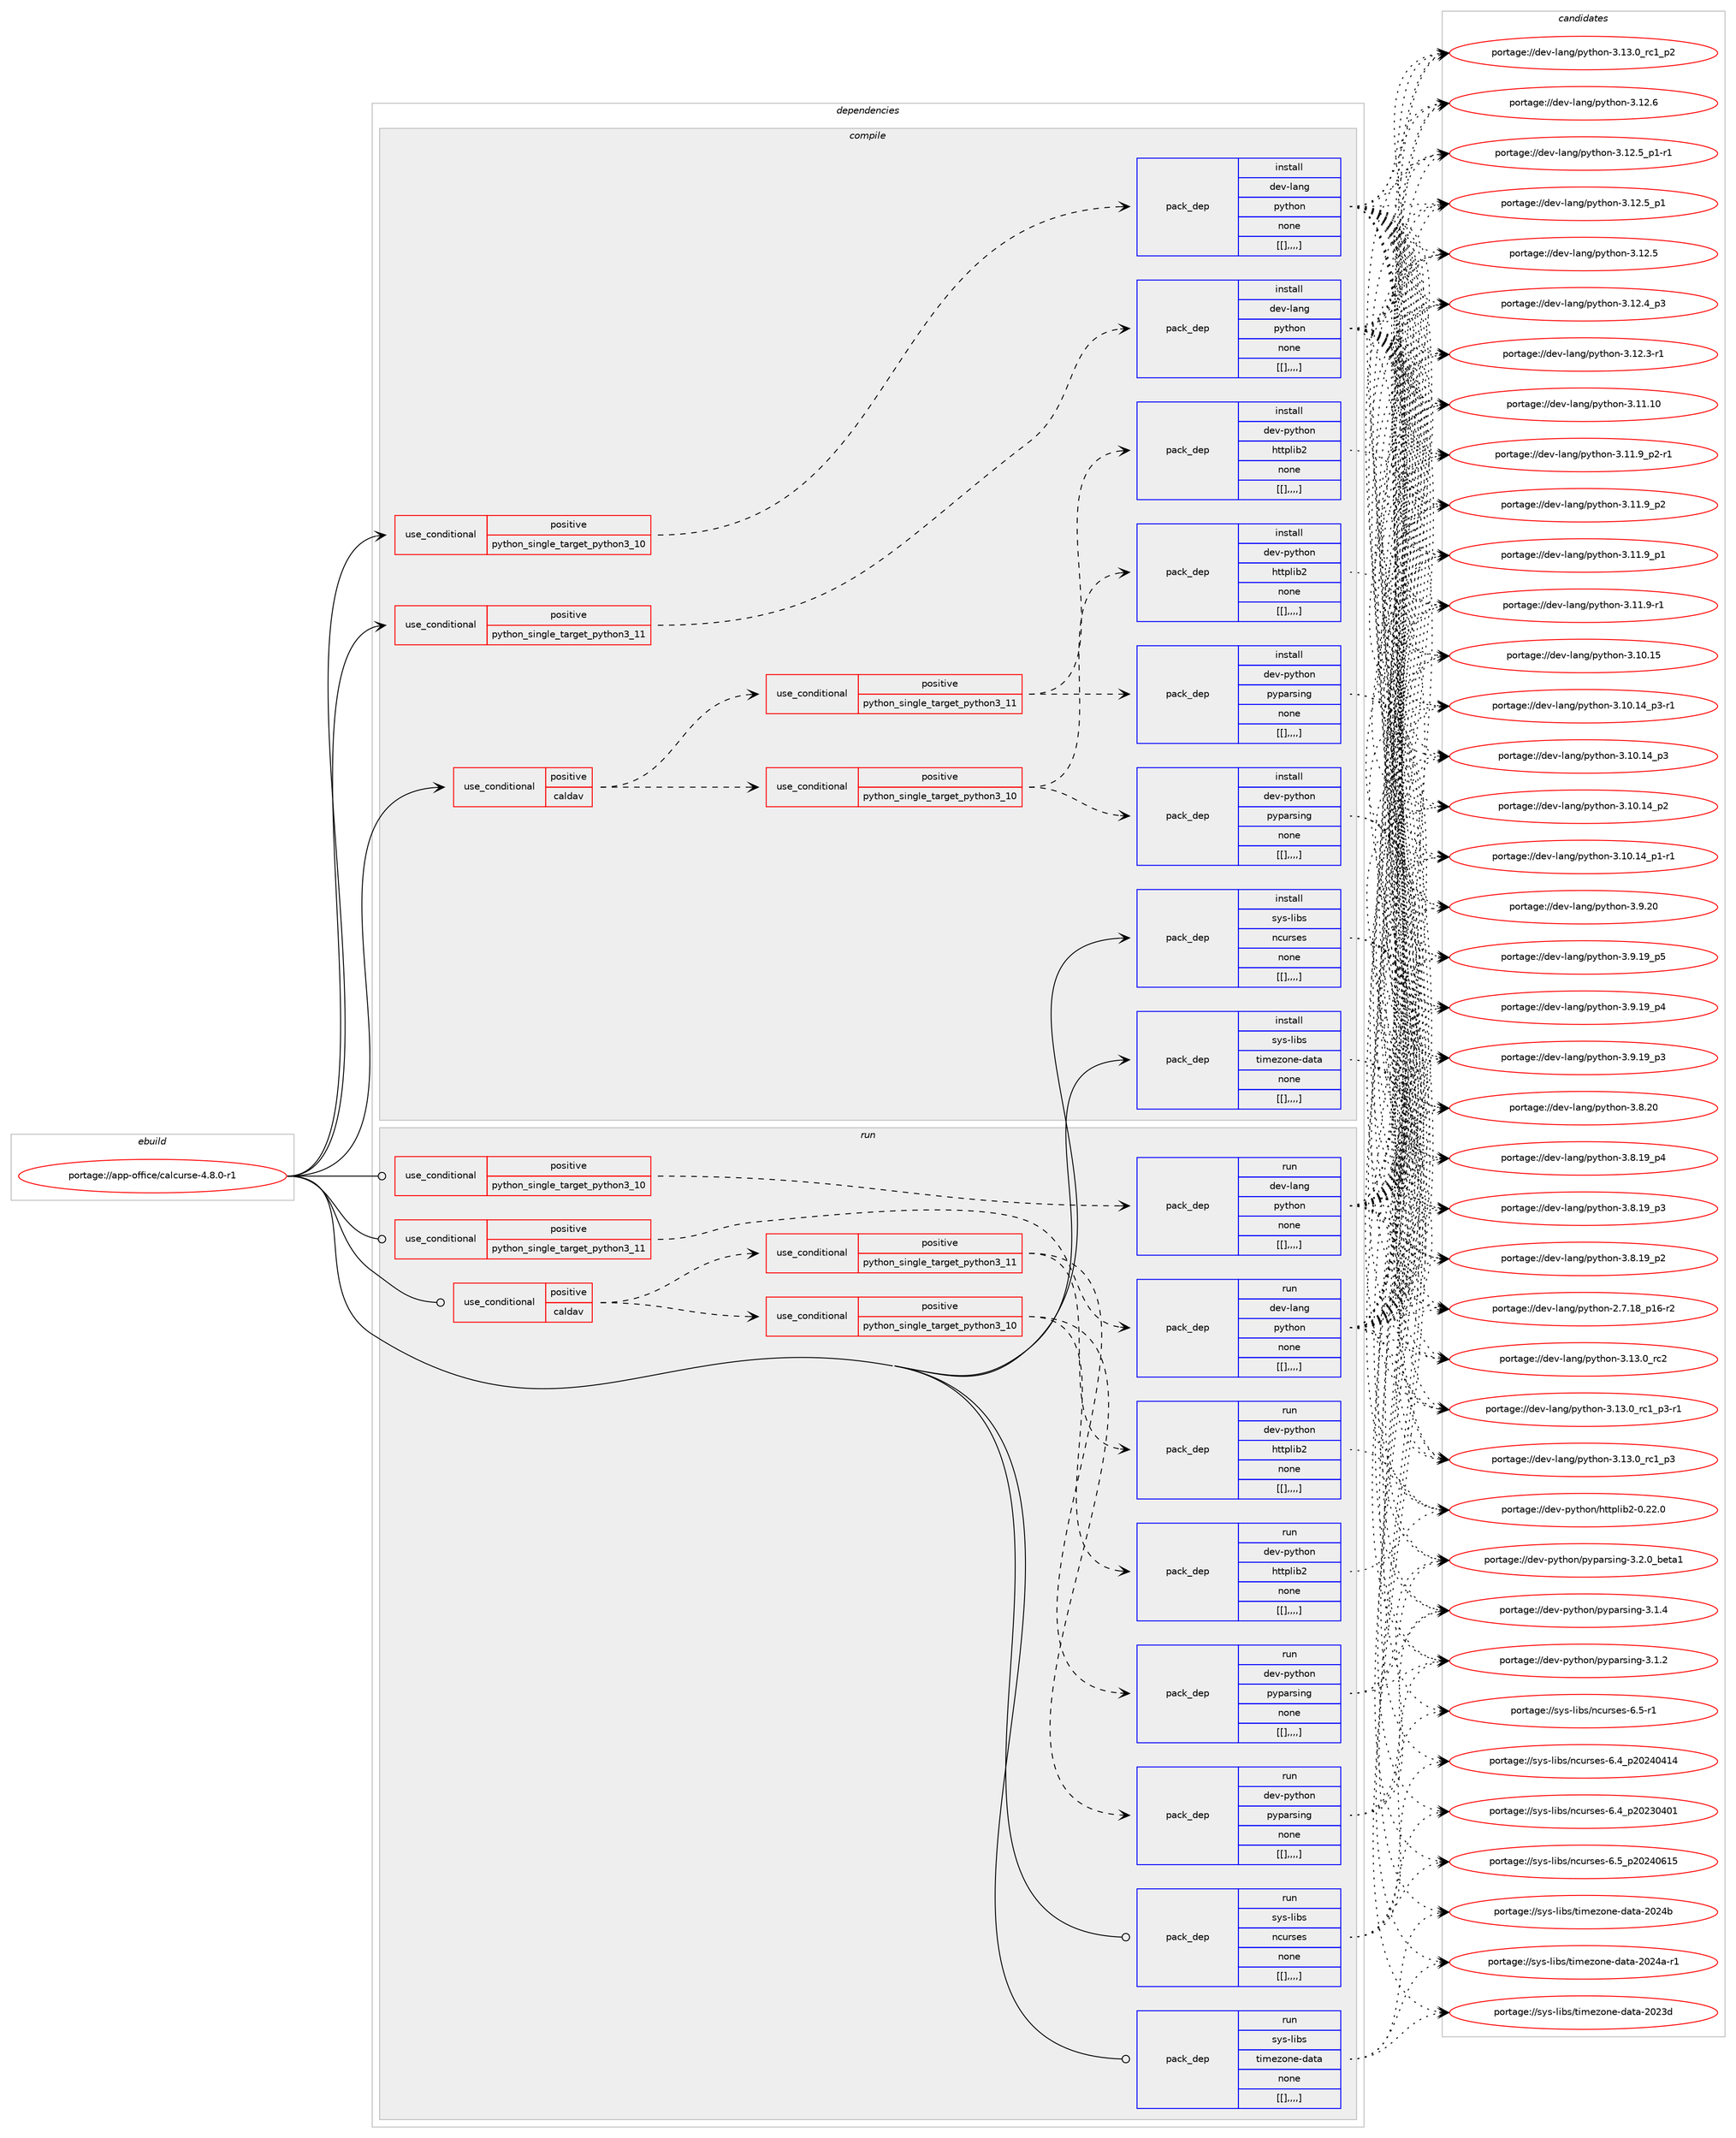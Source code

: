 digraph prolog {

# *************
# Graph options
# *************

newrank=true;
concentrate=true;
compound=true;
graph [rankdir=LR,fontname=Helvetica,fontsize=10,ranksep=1.5];#, ranksep=2.5, nodesep=0.2];
edge  [arrowhead=vee];
node  [fontname=Helvetica,fontsize=10];

# **********
# The ebuild
# **********

subgraph cluster_leftcol {
color=gray;
label=<<i>ebuild</i>>;
id [label="portage://app-office/calcurse-4.8.0-r1", color=red, width=4, href="../app-office/calcurse-4.8.0-r1.svg"];
}

# ****************
# The dependencies
# ****************

subgraph cluster_midcol {
color=gray;
label=<<i>dependencies</i>>;
subgraph cluster_compile {
fillcolor="#eeeeee";
style=filled;
label=<<i>compile</i>>;
subgraph cond13138 {
dependency45320 [label=<<TABLE BORDER="0" CELLBORDER="1" CELLSPACING="0" CELLPADDING="4"><TR><TD ROWSPAN="3" CELLPADDING="10">use_conditional</TD></TR><TR><TD>positive</TD></TR><TR><TD>caldav</TD></TR></TABLE>>, shape=none, color=red];
subgraph cond13139 {
dependency45321 [label=<<TABLE BORDER="0" CELLBORDER="1" CELLSPACING="0" CELLPADDING="4"><TR><TD ROWSPAN="3" CELLPADDING="10">use_conditional</TD></TR><TR><TD>positive</TD></TR><TR><TD>python_single_target_python3_10</TD></TR></TABLE>>, shape=none, color=red];
subgraph pack31773 {
dependency45322 [label=<<TABLE BORDER="0" CELLBORDER="1" CELLSPACING="0" CELLPADDING="4" WIDTH="220"><TR><TD ROWSPAN="6" CELLPADDING="30">pack_dep</TD></TR><TR><TD WIDTH="110">install</TD></TR><TR><TD>dev-python</TD></TR><TR><TD>httplib2</TD></TR><TR><TD>none</TD></TR><TR><TD>[[],,,,]</TD></TR></TABLE>>, shape=none, color=blue];
}
dependency45321:e -> dependency45322:w [weight=20,style="dashed",arrowhead="vee"];
subgraph pack31774 {
dependency45323 [label=<<TABLE BORDER="0" CELLBORDER="1" CELLSPACING="0" CELLPADDING="4" WIDTH="220"><TR><TD ROWSPAN="6" CELLPADDING="30">pack_dep</TD></TR><TR><TD WIDTH="110">install</TD></TR><TR><TD>dev-python</TD></TR><TR><TD>pyparsing</TD></TR><TR><TD>none</TD></TR><TR><TD>[[],,,,]</TD></TR></TABLE>>, shape=none, color=blue];
}
dependency45321:e -> dependency45323:w [weight=20,style="dashed",arrowhead="vee"];
}
dependency45320:e -> dependency45321:w [weight=20,style="dashed",arrowhead="vee"];
subgraph cond13140 {
dependency45324 [label=<<TABLE BORDER="0" CELLBORDER="1" CELLSPACING="0" CELLPADDING="4"><TR><TD ROWSPAN="3" CELLPADDING="10">use_conditional</TD></TR><TR><TD>positive</TD></TR><TR><TD>python_single_target_python3_11</TD></TR></TABLE>>, shape=none, color=red];
subgraph pack31775 {
dependency45325 [label=<<TABLE BORDER="0" CELLBORDER="1" CELLSPACING="0" CELLPADDING="4" WIDTH="220"><TR><TD ROWSPAN="6" CELLPADDING="30">pack_dep</TD></TR><TR><TD WIDTH="110">install</TD></TR><TR><TD>dev-python</TD></TR><TR><TD>httplib2</TD></TR><TR><TD>none</TD></TR><TR><TD>[[],,,,]</TD></TR></TABLE>>, shape=none, color=blue];
}
dependency45324:e -> dependency45325:w [weight=20,style="dashed",arrowhead="vee"];
subgraph pack31776 {
dependency45326 [label=<<TABLE BORDER="0" CELLBORDER="1" CELLSPACING="0" CELLPADDING="4" WIDTH="220"><TR><TD ROWSPAN="6" CELLPADDING="30">pack_dep</TD></TR><TR><TD WIDTH="110">install</TD></TR><TR><TD>dev-python</TD></TR><TR><TD>pyparsing</TD></TR><TR><TD>none</TD></TR><TR><TD>[[],,,,]</TD></TR></TABLE>>, shape=none, color=blue];
}
dependency45324:e -> dependency45326:w [weight=20,style="dashed",arrowhead="vee"];
}
dependency45320:e -> dependency45324:w [weight=20,style="dashed",arrowhead="vee"];
}
id:e -> dependency45320:w [weight=20,style="solid",arrowhead="vee"];
subgraph cond13141 {
dependency45327 [label=<<TABLE BORDER="0" CELLBORDER="1" CELLSPACING="0" CELLPADDING="4"><TR><TD ROWSPAN="3" CELLPADDING="10">use_conditional</TD></TR><TR><TD>positive</TD></TR><TR><TD>python_single_target_python3_10</TD></TR></TABLE>>, shape=none, color=red];
subgraph pack31777 {
dependency45328 [label=<<TABLE BORDER="0" CELLBORDER="1" CELLSPACING="0" CELLPADDING="4" WIDTH="220"><TR><TD ROWSPAN="6" CELLPADDING="30">pack_dep</TD></TR><TR><TD WIDTH="110">install</TD></TR><TR><TD>dev-lang</TD></TR><TR><TD>python</TD></TR><TR><TD>none</TD></TR><TR><TD>[[],,,,]</TD></TR></TABLE>>, shape=none, color=blue];
}
dependency45327:e -> dependency45328:w [weight=20,style="dashed",arrowhead="vee"];
}
id:e -> dependency45327:w [weight=20,style="solid",arrowhead="vee"];
subgraph cond13142 {
dependency45329 [label=<<TABLE BORDER="0" CELLBORDER="1" CELLSPACING="0" CELLPADDING="4"><TR><TD ROWSPAN="3" CELLPADDING="10">use_conditional</TD></TR><TR><TD>positive</TD></TR><TR><TD>python_single_target_python3_11</TD></TR></TABLE>>, shape=none, color=red];
subgraph pack31778 {
dependency45330 [label=<<TABLE BORDER="0" CELLBORDER="1" CELLSPACING="0" CELLPADDING="4" WIDTH="220"><TR><TD ROWSPAN="6" CELLPADDING="30">pack_dep</TD></TR><TR><TD WIDTH="110">install</TD></TR><TR><TD>dev-lang</TD></TR><TR><TD>python</TD></TR><TR><TD>none</TD></TR><TR><TD>[[],,,,]</TD></TR></TABLE>>, shape=none, color=blue];
}
dependency45329:e -> dependency45330:w [weight=20,style="dashed",arrowhead="vee"];
}
id:e -> dependency45329:w [weight=20,style="solid",arrowhead="vee"];
subgraph pack31779 {
dependency45331 [label=<<TABLE BORDER="0" CELLBORDER="1" CELLSPACING="0" CELLPADDING="4" WIDTH="220"><TR><TD ROWSPAN="6" CELLPADDING="30">pack_dep</TD></TR><TR><TD WIDTH="110">install</TD></TR><TR><TD>sys-libs</TD></TR><TR><TD>ncurses</TD></TR><TR><TD>none</TD></TR><TR><TD>[[],,,,]</TD></TR></TABLE>>, shape=none, color=blue];
}
id:e -> dependency45331:w [weight=20,style="solid",arrowhead="vee"];
subgraph pack31780 {
dependency45332 [label=<<TABLE BORDER="0" CELLBORDER="1" CELLSPACING="0" CELLPADDING="4" WIDTH="220"><TR><TD ROWSPAN="6" CELLPADDING="30">pack_dep</TD></TR><TR><TD WIDTH="110">install</TD></TR><TR><TD>sys-libs</TD></TR><TR><TD>timezone-data</TD></TR><TR><TD>none</TD></TR><TR><TD>[[],,,,]</TD></TR></TABLE>>, shape=none, color=blue];
}
id:e -> dependency45332:w [weight=20,style="solid",arrowhead="vee"];
}
subgraph cluster_compileandrun {
fillcolor="#eeeeee";
style=filled;
label=<<i>compile and run</i>>;
}
subgraph cluster_run {
fillcolor="#eeeeee";
style=filled;
label=<<i>run</i>>;
subgraph cond13143 {
dependency45333 [label=<<TABLE BORDER="0" CELLBORDER="1" CELLSPACING="0" CELLPADDING="4"><TR><TD ROWSPAN="3" CELLPADDING="10">use_conditional</TD></TR><TR><TD>positive</TD></TR><TR><TD>caldav</TD></TR></TABLE>>, shape=none, color=red];
subgraph cond13144 {
dependency45334 [label=<<TABLE BORDER="0" CELLBORDER="1" CELLSPACING="0" CELLPADDING="4"><TR><TD ROWSPAN="3" CELLPADDING="10">use_conditional</TD></TR><TR><TD>positive</TD></TR><TR><TD>python_single_target_python3_10</TD></TR></TABLE>>, shape=none, color=red];
subgraph pack31781 {
dependency45335 [label=<<TABLE BORDER="0" CELLBORDER="1" CELLSPACING="0" CELLPADDING="4" WIDTH="220"><TR><TD ROWSPAN="6" CELLPADDING="30">pack_dep</TD></TR><TR><TD WIDTH="110">run</TD></TR><TR><TD>dev-python</TD></TR><TR><TD>httplib2</TD></TR><TR><TD>none</TD></TR><TR><TD>[[],,,,]</TD></TR></TABLE>>, shape=none, color=blue];
}
dependency45334:e -> dependency45335:w [weight=20,style="dashed",arrowhead="vee"];
subgraph pack31782 {
dependency45336 [label=<<TABLE BORDER="0" CELLBORDER="1" CELLSPACING="0" CELLPADDING="4" WIDTH="220"><TR><TD ROWSPAN="6" CELLPADDING="30">pack_dep</TD></TR><TR><TD WIDTH="110">run</TD></TR><TR><TD>dev-python</TD></TR><TR><TD>pyparsing</TD></TR><TR><TD>none</TD></TR><TR><TD>[[],,,,]</TD></TR></TABLE>>, shape=none, color=blue];
}
dependency45334:e -> dependency45336:w [weight=20,style="dashed",arrowhead="vee"];
}
dependency45333:e -> dependency45334:w [weight=20,style="dashed",arrowhead="vee"];
subgraph cond13145 {
dependency45337 [label=<<TABLE BORDER="0" CELLBORDER="1" CELLSPACING="0" CELLPADDING="4"><TR><TD ROWSPAN="3" CELLPADDING="10">use_conditional</TD></TR><TR><TD>positive</TD></TR><TR><TD>python_single_target_python3_11</TD></TR></TABLE>>, shape=none, color=red];
subgraph pack31783 {
dependency45338 [label=<<TABLE BORDER="0" CELLBORDER="1" CELLSPACING="0" CELLPADDING="4" WIDTH="220"><TR><TD ROWSPAN="6" CELLPADDING="30">pack_dep</TD></TR><TR><TD WIDTH="110">run</TD></TR><TR><TD>dev-python</TD></TR><TR><TD>httplib2</TD></TR><TR><TD>none</TD></TR><TR><TD>[[],,,,]</TD></TR></TABLE>>, shape=none, color=blue];
}
dependency45337:e -> dependency45338:w [weight=20,style="dashed",arrowhead="vee"];
subgraph pack31784 {
dependency45339 [label=<<TABLE BORDER="0" CELLBORDER="1" CELLSPACING="0" CELLPADDING="4" WIDTH="220"><TR><TD ROWSPAN="6" CELLPADDING="30">pack_dep</TD></TR><TR><TD WIDTH="110">run</TD></TR><TR><TD>dev-python</TD></TR><TR><TD>pyparsing</TD></TR><TR><TD>none</TD></TR><TR><TD>[[],,,,]</TD></TR></TABLE>>, shape=none, color=blue];
}
dependency45337:e -> dependency45339:w [weight=20,style="dashed",arrowhead="vee"];
}
dependency45333:e -> dependency45337:w [weight=20,style="dashed",arrowhead="vee"];
}
id:e -> dependency45333:w [weight=20,style="solid",arrowhead="odot"];
subgraph cond13146 {
dependency45340 [label=<<TABLE BORDER="0" CELLBORDER="1" CELLSPACING="0" CELLPADDING="4"><TR><TD ROWSPAN="3" CELLPADDING="10">use_conditional</TD></TR><TR><TD>positive</TD></TR><TR><TD>python_single_target_python3_10</TD></TR></TABLE>>, shape=none, color=red];
subgraph pack31785 {
dependency45341 [label=<<TABLE BORDER="0" CELLBORDER="1" CELLSPACING="0" CELLPADDING="4" WIDTH="220"><TR><TD ROWSPAN="6" CELLPADDING="30">pack_dep</TD></TR><TR><TD WIDTH="110">run</TD></TR><TR><TD>dev-lang</TD></TR><TR><TD>python</TD></TR><TR><TD>none</TD></TR><TR><TD>[[],,,,]</TD></TR></TABLE>>, shape=none, color=blue];
}
dependency45340:e -> dependency45341:w [weight=20,style="dashed",arrowhead="vee"];
}
id:e -> dependency45340:w [weight=20,style="solid",arrowhead="odot"];
subgraph cond13147 {
dependency45342 [label=<<TABLE BORDER="0" CELLBORDER="1" CELLSPACING="0" CELLPADDING="4"><TR><TD ROWSPAN="3" CELLPADDING="10">use_conditional</TD></TR><TR><TD>positive</TD></TR><TR><TD>python_single_target_python3_11</TD></TR></TABLE>>, shape=none, color=red];
subgraph pack31786 {
dependency45343 [label=<<TABLE BORDER="0" CELLBORDER="1" CELLSPACING="0" CELLPADDING="4" WIDTH="220"><TR><TD ROWSPAN="6" CELLPADDING="30">pack_dep</TD></TR><TR><TD WIDTH="110">run</TD></TR><TR><TD>dev-lang</TD></TR><TR><TD>python</TD></TR><TR><TD>none</TD></TR><TR><TD>[[],,,,]</TD></TR></TABLE>>, shape=none, color=blue];
}
dependency45342:e -> dependency45343:w [weight=20,style="dashed",arrowhead="vee"];
}
id:e -> dependency45342:w [weight=20,style="solid",arrowhead="odot"];
subgraph pack31787 {
dependency45344 [label=<<TABLE BORDER="0" CELLBORDER="1" CELLSPACING="0" CELLPADDING="4" WIDTH="220"><TR><TD ROWSPAN="6" CELLPADDING="30">pack_dep</TD></TR><TR><TD WIDTH="110">run</TD></TR><TR><TD>sys-libs</TD></TR><TR><TD>ncurses</TD></TR><TR><TD>none</TD></TR><TR><TD>[[],,,,]</TD></TR></TABLE>>, shape=none, color=blue];
}
id:e -> dependency45344:w [weight=20,style="solid",arrowhead="odot"];
subgraph pack31788 {
dependency45345 [label=<<TABLE BORDER="0" CELLBORDER="1" CELLSPACING="0" CELLPADDING="4" WIDTH="220"><TR><TD ROWSPAN="6" CELLPADDING="30">pack_dep</TD></TR><TR><TD WIDTH="110">run</TD></TR><TR><TD>sys-libs</TD></TR><TR><TD>timezone-data</TD></TR><TR><TD>none</TD></TR><TR><TD>[[],,,,]</TD></TR></TABLE>>, shape=none, color=blue];
}
id:e -> dependency45345:w [weight=20,style="solid",arrowhead="odot"];
}
}

# **************
# The candidates
# **************

subgraph cluster_choices {
rank=same;
color=gray;
label=<<i>candidates</i>>;

subgraph choice31773 {
color=black;
nodesep=1;
choice1001011184511212111610411111047104116116112108105985045484650504648 [label="portage://dev-python/httplib2-0.22.0", color=red, width=4,href="../dev-python/httplib2-0.22.0.svg"];
dependency45322:e -> choice1001011184511212111610411111047104116116112108105985045484650504648:w [style=dotted,weight="100"];
}
subgraph choice31774 {
color=black;
nodesep=1;
choice10010111845112121116104111110471121211129711411510511010345514650464895981011169749 [label="portage://dev-python/pyparsing-3.2.0_beta1", color=red, width=4,href="../dev-python/pyparsing-3.2.0_beta1.svg"];
choice100101118451121211161041111104711212111297114115105110103455146494652 [label="portage://dev-python/pyparsing-3.1.4", color=red, width=4,href="../dev-python/pyparsing-3.1.4.svg"];
choice100101118451121211161041111104711212111297114115105110103455146494650 [label="portage://dev-python/pyparsing-3.1.2", color=red, width=4,href="../dev-python/pyparsing-3.1.2.svg"];
dependency45323:e -> choice10010111845112121116104111110471121211129711411510511010345514650464895981011169749:w [style=dotted,weight="100"];
dependency45323:e -> choice100101118451121211161041111104711212111297114115105110103455146494652:w [style=dotted,weight="100"];
dependency45323:e -> choice100101118451121211161041111104711212111297114115105110103455146494650:w [style=dotted,weight="100"];
}
subgraph choice31775 {
color=black;
nodesep=1;
choice1001011184511212111610411111047104116116112108105985045484650504648 [label="portage://dev-python/httplib2-0.22.0", color=red, width=4,href="../dev-python/httplib2-0.22.0.svg"];
dependency45325:e -> choice1001011184511212111610411111047104116116112108105985045484650504648:w [style=dotted,weight="100"];
}
subgraph choice31776 {
color=black;
nodesep=1;
choice10010111845112121116104111110471121211129711411510511010345514650464895981011169749 [label="portage://dev-python/pyparsing-3.2.0_beta1", color=red, width=4,href="../dev-python/pyparsing-3.2.0_beta1.svg"];
choice100101118451121211161041111104711212111297114115105110103455146494652 [label="portage://dev-python/pyparsing-3.1.4", color=red, width=4,href="../dev-python/pyparsing-3.1.4.svg"];
choice100101118451121211161041111104711212111297114115105110103455146494650 [label="portage://dev-python/pyparsing-3.1.2", color=red, width=4,href="../dev-python/pyparsing-3.1.2.svg"];
dependency45326:e -> choice10010111845112121116104111110471121211129711411510511010345514650464895981011169749:w [style=dotted,weight="100"];
dependency45326:e -> choice100101118451121211161041111104711212111297114115105110103455146494652:w [style=dotted,weight="100"];
dependency45326:e -> choice100101118451121211161041111104711212111297114115105110103455146494650:w [style=dotted,weight="100"];
}
subgraph choice31777 {
color=black;
nodesep=1;
choice10010111845108971101034711212111610411111045514649514648951149950 [label="portage://dev-lang/python-3.13.0_rc2", color=red, width=4,href="../dev-lang/python-3.13.0_rc2.svg"];
choice1001011184510897110103471121211161041111104551464951464895114994995112514511449 [label="portage://dev-lang/python-3.13.0_rc1_p3-r1", color=red, width=4,href="../dev-lang/python-3.13.0_rc1_p3-r1.svg"];
choice100101118451089711010347112121116104111110455146495146489511499499511251 [label="portage://dev-lang/python-3.13.0_rc1_p3", color=red, width=4,href="../dev-lang/python-3.13.0_rc1_p3.svg"];
choice100101118451089711010347112121116104111110455146495146489511499499511250 [label="portage://dev-lang/python-3.13.0_rc1_p2", color=red, width=4,href="../dev-lang/python-3.13.0_rc1_p2.svg"];
choice10010111845108971101034711212111610411111045514649504654 [label="portage://dev-lang/python-3.12.6", color=red, width=4,href="../dev-lang/python-3.12.6.svg"];
choice1001011184510897110103471121211161041111104551464950465395112494511449 [label="portage://dev-lang/python-3.12.5_p1-r1", color=red, width=4,href="../dev-lang/python-3.12.5_p1-r1.svg"];
choice100101118451089711010347112121116104111110455146495046539511249 [label="portage://dev-lang/python-3.12.5_p1", color=red, width=4,href="../dev-lang/python-3.12.5_p1.svg"];
choice10010111845108971101034711212111610411111045514649504653 [label="portage://dev-lang/python-3.12.5", color=red, width=4,href="../dev-lang/python-3.12.5.svg"];
choice100101118451089711010347112121116104111110455146495046529511251 [label="portage://dev-lang/python-3.12.4_p3", color=red, width=4,href="../dev-lang/python-3.12.4_p3.svg"];
choice100101118451089711010347112121116104111110455146495046514511449 [label="portage://dev-lang/python-3.12.3-r1", color=red, width=4,href="../dev-lang/python-3.12.3-r1.svg"];
choice1001011184510897110103471121211161041111104551464949464948 [label="portage://dev-lang/python-3.11.10", color=red, width=4,href="../dev-lang/python-3.11.10.svg"];
choice1001011184510897110103471121211161041111104551464949465795112504511449 [label="portage://dev-lang/python-3.11.9_p2-r1", color=red, width=4,href="../dev-lang/python-3.11.9_p2-r1.svg"];
choice100101118451089711010347112121116104111110455146494946579511250 [label="portage://dev-lang/python-3.11.9_p2", color=red, width=4,href="../dev-lang/python-3.11.9_p2.svg"];
choice100101118451089711010347112121116104111110455146494946579511249 [label="portage://dev-lang/python-3.11.9_p1", color=red, width=4,href="../dev-lang/python-3.11.9_p1.svg"];
choice100101118451089711010347112121116104111110455146494946574511449 [label="portage://dev-lang/python-3.11.9-r1", color=red, width=4,href="../dev-lang/python-3.11.9-r1.svg"];
choice1001011184510897110103471121211161041111104551464948464953 [label="portage://dev-lang/python-3.10.15", color=red, width=4,href="../dev-lang/python-3.10.15.svg"];
choice100101118451089711010347112121116104111110455146494846495295112514511449 [label="portage://dev-lang/python-3.10.14_p3-r1", color=red, width=4,href="../dev-lang/python-3.10.14_p3-r1.svg"];
choice10010111845108971101034711212111610411111045514649484649529511251 [label="portage://dev-lang/python-3.10.14_p3", color=red, width=4,href="../dev-lang/python-3.10.14_p3.svg"];
choice10010111845108971101034711212111610411111045514649484649529511250 [label="portage://dev-lang/python-3.10.14_p2", color=red, width=4,href="../dev-lang/python-3.10.14_p2.svg"];
choice100101118451089711010347112121116104111110455146494846495295112494511449 [label="portage://dev-lang/python-3.10.14_p1-r1", color=red, width=4,href="../dev-lang/python-3.10.14_p1-r1.svg"];
choice10010111845108971101034711212111610411111045514657465048 [label="portage://dev-lang/python-3.9.20", color=red, width=4,href="../dev-lang/python-3.9.20.svg"];
choice100101118451089711010347112121116104111110455146574649579511253 [label="portage://dev-lang/python-3.9.19_p5", color=red, width=4,href="../dev-lang/python-3.9.19_p5.svg"];
choice100101118451089711010347112121116104111110455146574649579511252 [label="portage://dev-lang/python-3.9.19_p4", color=red, width=4,href="../dev-lang/python-3.9.19_p4.svg"];
choice100101118451089711010347112121116104111110455146574649579511251 [label="portage://dev-lang/python-3.9.19_p3", color=red, width=4,href="../dev-lang/python-3.9.19_p3.svg"];
choice10010111845108971101034711212111610411111045514656465048 [label="portage://dev-lang/python-3.8.20", color=red, width=4,href="../dev-lang/python-3.8.20.svg"];
choice100101118451089711010347112121116104111110455146564649579511252 [label="portage://dev-lang/python-3.8.19_p4", color=red, width=4,href="../dev-lang/python-3.8.19_p4.svg"];
choice100101118451089711010347112121116104111110455146564649579511251 [label="portage://dev-lang/python-3.8.19_p3", color=red, width=4,href="../dev-lang/python-3.8.19_p3.svg"];
choice100101118451089711010347112121116104111110455146564649579511250 [label="portage://dev-lang/python-3.8.19_p2", color=red, width=4,href="../dev-lang/python-3.8.19_p2.svg"];
choice100101118451089711010347112121116104111110455046554649569511249544511450 [label="portage://dev-lang/python-2.7.18_p16-r2", color=red, width=4,href="../dev-lang/python-2.7.18_p16-r2.svg"];
dependency45328:e -> choice10010111845108971101034711212111610411111045514649514648951149950:w [style=dotted,weight="100"];
dependency45328:e -> choice1001011184510897110103471121211161041111104551464951464895114994995112514511449:w [style=dotted,weight="100"];
dependency45328:e -> choice100101118451089711010347112121116104111110455146495146489511499499511251:w [style=dotted,weight="100"];
dependency45328:e -> choice100101118451089711010347112121116104111110455146495146489511499499511250:w [style=dotted,weight="100"];
dependency45328:e -> choice10010111845108971101034711212111610411111045514649504654:w [style=dotted,weight="100"];
dependency45328:e -> choice1001011184510897110103471121211161041111104551464950465395112494511449:w [style=dotted,weight="100"];
dependency45328:e -> choice100101118451089711010347112121116104111110455146495046539511249:w [style=dotted,weight="100"];
dependency45328:e -> choice10010111845108971101034711212111610411111045514649504653:w [style=dotted,weight="100"];
dependency45328:e -> choice100101118451089711010347112121116104111110455146495046529511251:w [style=dotted,weight="100"];
dependency45328:e -> choice100101118451089711010347112121116104111110455146495046514511449:w [style=dotted,weight="100"];
dependency45328:e -> choice1001011184510897110103471121211161041111104551464949464948:w [style=dotted,weight="100"];
dependency45328:e -> choice1001011184510897110103471121211161041111104551464949465795112504511449:w [style=dotted,weight="100"];
dependency45328:e -> choice100101118451089711010347112121116104111110455146494946579511250:w [style=dotted,weight="100"];
dependency45328:e -> choice100101118451089711010347112121116104111110455146494946579511249:w [style=dotted,weight="100"];
dependency45328:e -> choice100101118451089711010347112121116104111110455146494946574511449:w [style=dotted,weight="100"];
dependency45328:e -> choice1001011184510897110103471121211161041111104551464948464953:w [style=dotted,weight="100"];
dependency45328:e -> choice100101118451089711010347112121116104111110455146494846495295112514511449:w [style=dotted,weight="100"];
dependency45328:e -> choice10010111845108971101034711212111610411111045514649484649529511251:w [style=dotted,weight="100"];
dependency45328:e -> choice10010111845108971101034711212111610411111045514649484649529511250:w [style=dotted,weight="100"];
dependency45328:e -> choice100101118451089711010347112121116104111110455146494846495295112494511449:w [style=dotted,weight="100"];
dependency45328:e -> choice10010111845108971101034711212111610411111045514657465048:w [style=dotted,weight="100"];
dependency45328:e -> choice100101118451089711010347112121116104111110455146574649579511253:w [style=dotted,weight="100"];
dependency45328:e -> choice100101118451089711010347112121116104111110455146574649579511252:w [style=dotted,weight="100"];
dependency45328:e -> choice100101118451089711010347112121116104111110455146574649579511251:w [style=dotted,weight="100"];
dependency45328:e -> choice10010111845108971101034711212111610411111045514656465048:w [style=dotted,weight="100"];
dependency45328:e -> choice100101118451089711010347112121116104111110455146564649579511252:w [style=dotted,weight="100"];
dependency45328:e -> choice100101118451089711010347112121116104111110455146564649579511251:w [style=dotted,weight="100"];
dependency45328:e -> choice100101118451089711010347112121116104111110455146564649579511250:w [style=dotted,weight="100"];
dependency45328:e -> choice100101118451089711010347112121116104111110455046554649569511249544511450:w [style=dotted,weight="100"];
}
subgraph choice31778 {
color=black;
nodesep=1;
choice10010111845108971101034711212111610411111045514649514648951149950 [label="portage://dev-lang/python-3.13.0_rc2", color=red, width=4,href="../dev-lang/python-3.13.0_rc2.svg"];
choice1001011184510897110103471121211161041111104551464951464895114994995112514511449 [label="portage://dev-lang/python-3.13.0_rc1_p3-r1", color=red, width=4,href="../dev-lang/python-3.13.0_rc1_p3-r1.svg"];
choice100101118451089711010347112121116104111110455146495146489511499499511251 [label="portage://dev-lang/python-3.13.0_rc1_p3", color=red, width=4,href="../dev-lang/python-3.13.0_rc1_p3.svg"];
choice100101118451089711010347112121116104111110455146495146489511499499511250 [label="portage://dev-lang/python-3.13.0_rc1_p2", color=red, width=4,href="../dev-lang/python-3.13.0_rc1_p2.svg"];
choice10010111845108971101034711212111610411111045514649504654 [label="portage://dev-lang/python-3.12.6", color=red, width=4,href="../dev-lang/python-3.12.6.svg"];
choice1001011184510897110103471121211161041111104551464950465395112494511449 [label="portage://dev-lang/python-3.12.5_p1-r1", color=red, width=4,href="../dev-lang/python-3.12.5_p1-r1.svg"];
choice100101118451089711010347112121116104111110455146495046539511249 [label="portage://dev-lang/python-3.12.5_p1", color=red, width=4,href="../dev-lang/python-3.12.5_p1.svg"];
choice10010111845108971101034711212111610411111045514649504653 [label="portage://dev-lang/python-3.12.5", color=red, width=4,href="../dev-lang/python-3.12.5.svg"];
choice100101118451089711010347112121116104111110455146495046529511251 [label="portage://dev-lang/python-3.12.4_p3", color=red, width=4,href="../dev-lang/python-3.12.4_p3.svg"];
choice100101118451089711010347112121116104111110455146495046514511449 [label="portage://dev-lang/python-3.12.3-r1", color=red, width=4,href="../dev-lang/python-3.12.3-r1.svg"];
choice1001011184510897110103471121211161041111104551464949464948 [label="portage://dev-lang/python-3.11.10", color=red, width=4,href="../dev-lang/python-3.11.10.svg"];
choice1001011184510897110103471121211161041111104551464949465795112504511449 [label="portage://dev-lang/python-3.11.9_p2-r1", color=red, width=4,href="../dev-lang/python-3.11.9_p2-r1.svg"];
choice100101118451089711010347112121116104111110455146494946579511250 [label="portage://dev-lang/python-3.11.9_p2", color=red, width=4,href="../dev-lang/python-3.11.9_p2.svg"];
choice100101118451089711010347112121116104111110455146494946579511249 [label="portage://dev-lang/python-3.11.9_p1", color=red, width=4,href="../dev-lang/python-3.11.9_p1.svg"];
choice100101118451089711010347112121116104111110455146494946574511449 [label="portage://dev-lang/python-3.11.9-r1", color=red, width=4,href="../dev-lang/python-3.11.9-r1.svg"];
choice1001011184510897110103471121211161041111104551464948464953 [label="portage://dev-lang/python-3.10.15", color=red, width=4,href="../dev-lang/python-3.10.15.svg"];
choice100101118451089711010347112121116104111110455146494846495295112514511449 [label="portage://dev-lang/python-3.10.14_p3-r1", color=red, width=4,href="../dev-lang/python-3.10.14_p3-r1.svg"];
choice10010111845108971101034711212111610411111045514649484649529511251 [label="portage://dev-lang/python-3.10.14_p3", color=red, width=4,href="../dev-lang/python-3.10.14_p3.svg"];
choice10010111845108971101034711212111610411111045514649484649529511250 [label="portage://dev-lang/python-3.10.14_p2", color=red, width=4,href="../dev-lang/python-3.10.14_p2.svg"];
choice100101118451089711010347112121116104111110455146494846495295112494511449 [label="portage://dev-lang/python-3.10.14_p1-r1", color=red, width=4,href="../dev-lang/python-3.10.14_p1-r1.svg"];
choice10010111845108971101034711212111610411111045514657465048 [label="portage://dev-lang/python-3.9.20", color=red, width=4,href="../dev-lang/python-3.9.20.svg"];
choice100101118451089711010347112121116104111110455146574649579511253 [label="portage://dev-lang/python-3.9.19_p5", color=red, width=4,href="../dev-lang/python-3.9.19_p5.svg"];
choice100101118451089711010347112121116104111110455146574649579511252 [label="portage://dev-lang/python-3.9.19_p4", color=red, width=4,href="../dev-lang/python-3.9.19_p4.svg"];
choice100101118451089711010347112121116104111110455146574649579511251 [label="portage://dev-lang/python-3.9.19_p3", color=red, width=4,href="../dev-lang/python-3.9.19_p3.svg"];
choice10010111845108971101034711212111610411111045514656465048 [label="portage://dev-lang/python-3.8.20", color=red, width=4,href="../dev-lang/python-3.8.20.svg"];
choice100101118451089711010347112121116104111110455146564649579511252 [label="portage://dev-lang/python-3.8.19_p4", color=red, width=4,href="../dev-lang/python-3.8.19_p4.svg"];
choice100101118451089711010347112121116104111110455146564649579511251 [label="portage://dev-lang/python-3.8.19_p3", color=red, width=4,href="../dev-lang/python-3.8.19_p3.svg"];
choice100101118451089711010347112121116104111110455146564649579511250 [label="portage://dev-lang/python-3.8.19_p2", color=red, width=4,href="../dev-lang/python-3.8.19_p2.svg"];
choice100101118451089711010347112121116104111110455046554649569511249544511450 [label="portage://dev-lang/python-2.7.18_p16-r2", color=red, width=4,href="../dev-lang/python-2.7.18_p16-r2.svg"];
dependency45330:e -> choice10010111845108971101034711212111610411111045514649514648951149950:w [style=dotted,weight="100"];
dependency45330:e -> choice1001011184510897110103471121211161041111104551464951464895114994995112514511449:w [style=dotted,weight="100"];
dependency45330:e -> choice100101118451089711010347112121116104111110455146495146489511499499511251:w [style=dotted,weight="100"];
dependency45330:e -> choice100101118451089711010347112121116104111110455146495146489511499499511250:w [style=dotted,weight="100"];
dependency45330:e -> choice10010111845108971101034711212111610411111045514649504654:w [style=dotted,weight="100"];
dependency45330:e -> choice1001011184510897110103471121211161041111104551464950465395112494511449:w [style=dotted,weight="100"];
dependency45330:e -> choice100101118451089711010347112121116104111110455146495046539511249:w [style=dotted,weight="100"];
dependency45330:e -> choice10010111845108971101034711212111610411111045514649504653:w [style=dotted,weight="100"];
dependency45330:e -> choice100101118451089711010347112121116104111110455146495046529511251:w [style=dotted,weight="100"];
dependency45330:e -> choice100101118451089711010347112121116104111110455146495046514511449:w [style=dotted,weight="100"];
dependency45330:e -> choice1001011184510897110103471121211161041111104551464949464948:w [style=dotted,weight="100"];
dependency45330:e -> choice1001011184510897110103471121211161041111104551464949465795112504511449:w [style=dotted,weight="100"];
dependency45330:e -> choice100101118451089711010347112121116104111110455146494946579511250:w [style=dotted,weight="100"];
dependency45330:e -> choice100101118451089711010347112121116104111110455146494946579511249:w [style=dotted,weight="100"];
dependency45330:e -> choice100101118451089711010347112121116104111110455146494946574511449:w [style=dotted,weight="100"];
dependency45330:e -> choice1001011184510897110103471121211161041111104551464948464953:w [style=dotted,weight="100"];
dependency45330:e -> choice100101118451089711010347112121116104111110455146494846495295112514511449:w [style=dotted,weight="100"];
dependency45330:e -> choice10010111845108971101034711212111610411111045514649484649529511251:w [style=dotted,weight="100"];
dependency45330:e -> choice10010111845108971101034711212111610411111045514649484649529511250:w [style=dotted,weight="100"];
dependency45330:e -> choice100101118451089711010347112121116104111110455146494846495295112494511449:w [style=dotted,weight="100"];
dependency45330:e -> choice10010111845108971101034711212111610411111045514657465048:w [style=dotted,weight="100"];
dependency45330:e -> choice100101118451089711010347112121116104111110455146574649579511253:w [style=dotted,weight="100"];
dependency45330:e -> choice100101118451089711010347112121116104111110455146574649579511252:w [style=dotted,weight="100"];
dependency45330:e -> choice100101118451089711010347112121116104111110455146574649579511251:w [style=dotted,weight="100"];
dependency45330:e -> choice10010111845108971101034711212111610411111045514656465048:w [style=dotted,weight="100"];
dependency45330:e -> choice100101118451089711010347112121116104111110455146564649579511252:w [style=dotted,weight="100"];
dependency45330:e -> choice100101118451089711010347112121116104111110455146564649579511251:w [style=dotted,weight="100"];
dependency45330:e -> choice100101118451089711010347112121116104111110455146564649579511250:w [style=dotted,weight="100"];
dependency45330:e -> choice100101118451089711010347112121116104111110455046554649569511249544511450:w [style=dotted,weight="100"];
}
subgraph choice31779 {
color=black;
nodesep=1;
choice1151211154510810598115471109911711411510111545544653951125048505248544953 [label="portage://sys-libs/ncurses-6.5_p20240615", color=red, width=4,href="../sys-libs/ncurses-6.5_p20240615.svg"];
choice11512111545108105981154711099117114115101115455446534511449 [label="portage://sys-libs/ncurses-6.5-r1", color=red, width=4,href="../sys-libs/ncurses-6.5-r1.svg"];
choice1151211154510810598115471109911711411510111545544652951125048505248524952 [label="portage://sys-libs/ncurses-6.4_p20240414", color=red, width=4,href="../sys-libs/ncurses-6.4_p20240414.svg"];
choice1151211154510810598115471109911711411510111545544652951125048505148524849 [label="portage://sys-libs/ncurses-6.4_p20230401", color=red, width=4,href="../sys-libs/ncurses-6.4_p20230401.svg"];
dependency45331:e -> choice1151211154510810598115471109911711411510111545544653951125048505248544953:w [style=dotted,weight="100"];
dependency45331:e -> choice11512111545108105981154711099117114115101115455446534511449:w [style=dotted,weight="100"];
dependency45331:e -> choice1151211154510810598115471109911711411510111545544652951125048505248524952:w [style=dotted,weight="100"];
dependency45331:e -> choice1151211154510810598115471109911711411510111545544652951125048505148524849:w [style=dotted,weight="100"];
}
subgraph choice31780 {
color=black;
nodesep=1;
choice115121115451081059811547116105109101122111110101451009711697455048505298 [label="portage://sys-libs/timezone-data-2024b", color=red, width=4,href="../sys-libs/timezone-data-2024b.svg"];
choice1151211154510810598115471161051091011221111101014510097116974550485052974511449 [label="portage://sys-libs/timezone-data-2024a-r1", color=red, width=4,href="../sys-libs/timezone-data-2024a-r1.svg"];
choice1151211154510810598115471161051091011221111101014510097116974550485051100 [label="portage://sys-libs/timezone-data-2023d", color=red, width=4,href="../sys-libs/timezone-data-2023d.svg"];
dependency45332:e -> choice115121115451081059811547116105109101122111110101451009711697455048505298:w [style=dotted,weight="100"];
dependency45332:e -> choice1151211154510810598115471161051091011221111101014510097116974550485052974511449:w [style=dotted,weight="100"];
dependency45332:e -> choice1151211154510810598115471161051091011221111101014510097116974550485051100:w [style=dotted,weight="100"];
}
subgraph choice31781 {
color=black;
nodesep=1;
choice1001011184511212111610411111047104116116112108105985045484650504648 [label="portage://dev-python/httplib2-0.22.0", color=red, width=4,href="../dev-python/httplib2-0.22.0.svg"];
dependency45335:e -> choice1001011184511212111610411111047104116116112108105985045484650504648:w [style=dotted,weight="100"];
}
subgraph choice31782 {
color=black;
nodesep=1;
choice10010111845112121116104111110471121211129711411510511010345514650464895981011169749 [label="portage://dev-python/pyparsing-3.2.0_beta1", color=red, width=4,href="../dev-python/pyparsing-3.2.0_beta1.svg"];
choice100101118451121211161041111104711212111297114115105110103455146494652 [label="portage://dev-python/pyparsing-3.1.4", color=red, width=4,href="../dev-python/pyparsing-3.1.4.svg"];
choice100101118451121211161041111104711212111297114115105110103455146494650 [label="portage://dev-python/pyparsing-3.1.2", color=red, width=4,href="../dev-python/pyparsing-3.1.2.svg"];
dependency45336:e -> choice10010111845112121116104111110471121211129711411510511010345514650464895981011169749:w [style=dotted,weight="100"];
dependency45336:e -> choice100101118451121211161041111104711212111297114115105110103455146494652:w [style=dotted,weight="100"];
dependency45336:e -> choice100101118451121211161041111104711212111297114115105110103455146494650:w [style=dotted,weight="100"];
}
subgraph choice31783 {
color=black;
nodesep=1;
choice1001011184511212111610411111047104116116112108105985045484650504648 [label="portage://dev-python/httplib2-0.22.0", color=red, width=4,href="../dev-python/httplib2-0.22.0.svg"];
dependency45338:e -> choice1001011184511212111610411111047104116116112108105985045484650504648:w [style=dotted,weight="100"];
}
subgraph choice31784 {
color=black;
nodesep=1;
choice10010111845112121116104111110471121211129711411510511010345514650464895981011169749 [label="portage://dev-python/pyparsing-3.2.0_beta1", color=red, width=4,href="../dev-python/pyparsing-3.2.0_beta1.svg"];
choice100101118451121211161041111104711212111297114115105110103455146494652 [label="portage://dev-python/pyparsing-3.1.4", color=red, width=4,href="../dev-python/pyparsing-3.1.4.svg"];
choice100101118451121211161041111104711212111297114115105110103455146494650 [label="portage://dev-python/pyparsing-3.1.2", color=red, width=4,href="../dev-python/pyparsing-3.1.2.svg"];
dependency45339:e -> choice10010111845112121116104111110471121211129711411510511010345514650464895981011169749:w [style=dotted,weight="100"];
dependency45339:e -> choice100101118451121211161041111104711212111297114115105110103455146494652:w [style=dotted,weight="100"];
dependency45339:e -> choice100101118451121211161041111104711212111297114115105110103455146494650:w [style=dotted,weight="100"];
}
subgraph choice31785 {
color=black;
nodesep=1;
choice10010111845108971101034711212111610411111045514649514648951149950 [label="portage://dev-lang/python-3.13.0_rc2", color=red, width=4,href="../dev-lang/python-3.13.0_rc2.svg"];
choice1001011184510897110103471121211161041111104551464951464895114994995112514511449 [label="portage://dev-lang/python-3.13.0_rc1_p3-r1", color=red, width=4,href="../dev-lang/python-3.13.0_rc1_p3-r1.svg"];
choice100101118451089711010347112121116104111110455146495146489511499499511251 [label="portage://dev-lang/python-3.13.0_rc1_p3", color=red, width=4,href="../dev-lang/python-3.13.0_rc1_p3.svg"];
choice100101118451089711010347112121116104111110455146495146489511499499511250 [label="portage://dev-lang/python-3.13.0_rc1_p2", color=red, width=4,href="../dev-lang/python-3.13.0_rc1_p2.svg"];
choice10010111845108971101034711212111610411111045514649504654 [label="portage://dev-lang/python-3.12.6", color=red, width=4,href="../dev-lang/python-3.12.6.svg"];
choice1001011184510897110103471121211161041111104551464950465395112494511449 [label="portage://dev-lang/python-3.12.5_p1-r1", color=red, width=4,href="../dev-lang/python-3.12.5_p1-r1.svg"];
choice100101118451089711010347112121116104111110455146495046539511249 [label="portage://dev-lang/python-3.12.5_p1", color=red, width=4,href="../dev-lang/python-3.12.5_p1.svg"];
choice10010111845108971101034711212111610411111045514649504653 [label="portage://dev-lang/python-3.12.5", color=red, width=4,href="../dev-lang/python-3.12.5.svg"];
choice100101118451089711010347112121116104111110455146495046529511251 [label="portage://dev-lang/python-3.12.4_p3", color=red, width=4,href="../dev-lang/python-3.12.4_p3.svg"];
choice100101118451089711010347112121116104111110455146495046514511449 [label="portage://dev-lang/python-3.12.3-r1", color=red, width=4,href="../dev-lang/python-3.12.3-r1.svg"];
choice1001011184510897110103471121211161041111104551464949464948 [label="portage://dev-lang/python-3.11.10", color=red, width=4,href="../dev-lang/python-3.11.10.svg"];
choice1001011184510897110103471121211161041111104551464949465795112504511449 [label="portage://dev-lang/python-3.11.9_p2-r1", color=red, width=4,href="../dev-lang/python-3.11.9_p2-r1.svg"];
choice100101118451089711010347112121116104111110455146494946579511250 [label="portage://dev-lang/python-3.11.9_p2", color=red, width=4,href="../dev-lang/python-3.11.9_p2.svg"];
choice100101118451089711010347112121116104111110455146494946579511249 [label="portage://dev-lang/python-3.11.9_p1", color=red, width=4,href="../dev-lang/python-3.11.9_p1.svg"];
choice100101118451089711010347112121116104111110455146494946574511449 [label="portage://dev-lang/python-3.11.9-r1", color=red, width=4,href="../dev-lang/python-3.11.9-r1.svg"];
choice1001011184510897110103471121211161041111104551464948464953 [label="portage://dev-lang/python-3.10.15", color=red, width=4,href="../dev-lang/python-3.10.15.svg"];
choice100101118451089711010347112121116104111110455146494846495295112514511449 [label="portage://dev-lang/python-3.10.14_p3-r1", color=red, width=4,href="../dev-lang/python-3.10.14_p3-r1.svg"];
choice10010111845108971101034711212111610411111045514649484649529511251 [label="portage://dev-lang/python-3.10.14_p3", color=red, width=4,href="../dev-lang/python-3.10.14_p3.svg"];
choice10010111845108971101034711212111610411111045514649484649529511250 [label="portage://dev-lang/python-3.10.14_p2", color=red, width=4,href="../dev-lang/python-3.10.14_p2.svg"];
choice100101118451089711010347112121116104111110455146494846495295112494511449 [label="portage://dev-lang/python-3.10.14_p1-r1", color=red, width=4,href="../dev-lang/python-3.10.14_p1-r1.svg"];
choice10010111845108971101034711212111610411111045514657465048 [label="portage://dev-lang/python-3.9.20", color=red, width=4,href="../dev-lang/python-3.9.20.svg"];
choice100101118451089711010347112121116104111110455146574649579511253 [label="portage://dev-lang/python-3.9.19_p5", color=red, width=4,href="../dev-lang/python-3.9.19_p5.svg"];
choice100101118451089711010347112121116104111110455146574649579511252 [label="portage://dev-lang/python-3.9.19_p4", color=red, width=4,href="../dev-lang/python-3.9.19_p4.svg"];
choice100101118451089711010347112121116104111110455146574649579511251 [label="portage://dev-lang/python-3.9.19_p3", color=red, width=4,href="../dev-lang/python-3.9.19_p3.svg"];
choice10010111845108971101034711212111610411111045514656465048 [label="portage://dev-lang/python-3.8.20", color=red, width=4,href="../dev-lang/python-3.8.20.svg"];
choice100101118451089711010347112121116104111110455146564649579511252 [label="portage://dev-lang/python-3.8.19_p4", color=red, width=4,href="../dev-lang/python-3.8.19_p4.svg"];
choice100101118451089711010347112121116104111110455146564649579511251 [label="portage://dev-lang/python-3.8.19_p3", color=red, width=4,href="../dev-lang/python-3.8.19_p3.svg"];
choice100101118451089711010347112121116104111110455146564649579511250 [label="portage://dev-lang/python-3.8.19_p2", color=red, width=4,href="../dev-lang/python-3.8.19_p2.svg"];
choice100101118451089711010347112121116104111110455046554649569511249544511450 [label="portage://dev-lang/python-2.7.18_p16-r2", color=red, width=4,href="../dev-lang/python-2.7.18_p16-r2.svg"];
dependency45341:e -> choice10010111845108971101034711212111610411111045514649514648951149950:w [style=dotted,weight="100"];
dependency45341:e -> choice1001011184510897110103471121211161041111104551464951464895114994995112514511449:w [style=dotted,weight="100"];
dependency45341:e -> choice100101118451089711010347112121116104111110455146495146489511499499511251:w [style=dotted,weight="100"];
dependency45341:e -> choice100101118451089711010347112121116104111110455146495146489511499499511250:w [style=dotted,weight="100"];
dependency45341:e -> choice10010111845108971101034711212111610411111045514649504654:w [style=dotted,weight="100"];
dependency45341:e -> choice1001011184510897110103471121211161041111104551464950465395112494511449:w [style=dotted,weight="100"];
dependency45341:e -> choice100101118451089711010347112121116104111110455146495046539511249:w [style=dotted,weight="100"];
dependency45341:e -> choice10010111845108971101034711212111610411111045514649504653:w [style=dotted,weight="100"];
dependency45341:e -> choice100101118451089711010347112121116104111110455146495046529511251:w [style=dotted,weight="100"];
dependency45341:e -> choice100101118451089711010347112121116104111110455146495046514511449:w [style=dotted,weight="100"];
dependency45341:e -> choice1001011184510897110103471121211161041111104551464949464948:w [style=dotted,weight="100"];
dependency45341:e -> choice1001011184510897110103471121211161041111104551464949465795112504511449:w [style=dotted,weight="100"];
dependency45341:e -> choice100101118451089711010347112121116104111110455146494946579511250:w [style=dotted,weight="100"];
dependency45341:e -> choice100101118451089711010347112121116104111110455146494946579511249:w [style=dotted,weight="100"];
dependency45341:e -> choice100101118451089711010347112121116104111110455146494946574511449:w [style=dotted,weight="100"];
dependency45341:e -> choice1001011184510897110103471121211161041111104551464948464953:w [style=dotted,weight="100"];
dependency45341:e -> choice100101118451089711010347112121116104111110455146494846495295112514511449:w [style=dotted,weight="100"];
dependency45341:e -> choice10010111845108971101034711212111610411111045514649484649529511251:w [style=dotted,weight="100"];
dependency45341:e -> choice10010111845108971101034711212111610411111045514649484649529511250:w [style=dotted,weight="100"];
dependency45341:e -> choice100101118451089711010347112121116104111110455146494846495295112494511449:w [style=dotted,weight="100"];
dependency45341:e -> choice10010111845108971101034711212111610411111045514657465048:w [style=dotted,weight="100"];
dependency45341:e -> choice100101118451089711010347112121116104111110455146574649579511253:w [style=dotted,weight="100"];
dependency45341:e -> choice100101118451089711010347112121116104111110455146574649579511252:w [style=dotted,weight="100"];
dependency45341:e -> choice100101118451089711010347112121116104111110455146574649579511251:w [style=dotted,weight="100"];
dependency45341:e -> choice10010111845108971101034711212111610411111045514656465048:w [style=dotted,weight="100"];
dependency45341:e -> choice100101118451089711010347112121116104111110455146564649579511252:w [style=dotted,weight="100"];
dependency45341:e -> choice100101118451089711010347112121116104111110455146564649579511251:w [style=dotted,weight="100"];
dependency45341:e -> choice100101118451089711010347112121116104111110455146564649579511250:w [style=dotted,weight="100"];
dependency45341:e -> choice100101118451089711010347112121116104111110455046554649569511249544511450:w [style=dotted,weight="100"];
}
subgraph choice31786 {
color=black;
nodesep=1;
choice10010111845108971101034711212111610411111045514649514648951149950 [label="portage://dev-lang/python-3.13.0_rc2", color=red, width=4,href="../dev-lang/python-3.13.0_rc2.svg"];
choice1001011184510897110103471121211161041111104551464951464895114994995112514511449 [label="portage://dev-lang/python-3.13.0_rc1_p3-r1", color=red, width=4,href="../dev-lang/python-3.13.0_rc1_p3-r1.svg"];
choice100101118451089711010347112121116104111110455146495146489511499499511251 [label="portage://dev-lang/python-3.13.0_rc1_p3", color=red, width=4,href="../dev-lang/python-3.13.0_rc1_p3.svg"];
choice100101118451089711010347112121116104111110455146495146489511499499511250 [label="portage://dev-lang/python-3.13.0_rc1_p2", color=red, width=4,href="../dev-lang/python-3.13.0_rc1_p2.svg"];
choice10010111845108971101034711212111610411111045514649504654 [label="portage://dev-lang/python-3.12.6", color=red, width=4,href="../dev-lang/python-3.12.6.svg"];
choice1001011184510897110103471121211161041111104551464950465395112494511449 [label="portage://dev-lang/python-3.12.5_p1-r1", color=red, width=4,href="../dev-lang/python-3.12.5_p1-r1.svg"];
choice100101118451089711010347112121116104111110455146495046539511249 [label="portage://dev-lang/python-3.12.5_p1", color=red, width=4,href="../dev-lang/python-3.12.5_p1.svg"];
choice10010111845108971101034711212111610411111045514649504653 [label="portage://dev-lang/python-3.12.5", color=red, width=4,href="../dev-lang/python-3.12.5.svg"];
choice100101118451089711010347112121116104111110455146495046529511251 [label="portage://dev-lang/python-3.12.4_p3", color=red, width=4,href="../dev-lang/python-3.12.4_p3.svg"];
choice100101118451089711010347112121116104111110455146495046514511449 [label="portage://dev-lang/python-3.12.3-r1", color=red, width=4,href="../dev-lang/python-3.12.3-r1.svg"];
choice1001011184510897110103471121211161041111104551464949464948 [label="portage://dev-lang/python-3.11.10", color=red, width=4,href="../dev-lang/python-3.11.10.svg"];
choice1001011184510897110103471121211161041111104551464949465795112504511449 [label="portage://dev-lang/python-3.11.9_p2-r1", color=red, width=4,href="../dev-lang/python-3.11.9_p2-r1.svg"];
choice100101118451089711010347112121116104111110455146494946579511250 [label="portage://dev-lang/python-3.11.9_p2", color=red, width=4,href="../dev-lang/python-3.11.9_p2.svg"];
choice100101118451089711010347112121116104111110455146494946579511249 [label="portage://dev-lang/python-3.11.9_p1", color=red, width=4,href="../dev-lang/python-3.11.9_p1.svg"];
choice100101118451089711010347112121116104111110455146494946574511449 [label="portage://dev-lang/python-3.11.9-r1", color=red, width=4,href="../dev-lang/python-3.11.9-r1.svg"];
choice1001011184510897110103471121211161041111104551464948464953 [label="portage://dev-lang/python-3.10.15", color=red, width=4,href="../dev-lang/python-3.10.15.svg"];
choice100101118451089711010347112121116104111110455146494846495295112514511449 [label="portage://dev-lang/python-3.10.14_p3-r1", color=red, width=4,href="../dev-lang/python-3.10.14_p3-r1.svg"];
choice10010111845108971101034711212111610411111045514649484649529511251 [label="portage://dev-lang/python-3.10.14_p3", color=red, width=4,href="../dev-lang/python-3.10.14_p3.svg"];
choice10010111845108971101034711212111610411111045514649484649529511250 [label="portage://dev-lang/python-3.10.14_p2", color=red, width=4,href="../dev-lang/python-3.10.14_p2.svg"];
choice100101118451089711010347112121116104111110455146494846495295112494511449 [label="portage://dev-lang/python-3.10.14_p1-r1", color=red, width=4,href="../dev-lang/python-3.10.14_p1-r1.svg"];
choice10010111845108971101034711212111610411111045514657465048 [label="portage://dev-lang/python-3.9.20", color=red, width=4,href="../dev-lang/python-3.9.20.svg"];
choice100101118451089711010347112121116104111110455146574649579511253 [label="portage://dev-lang/python-3.9.19_p5", color=red, width=4,href="../dev-lang/python-3.9.19_p5.svg"];
choice100101118451089711010347112121116104111110455146574649579511252 [label="portage://dev-lang/python-3.9.19_p4", color=red, width=4,href="../dev-lang/python-3.9.19_p4.svg"];
choice100101118451089711010347112121116104111110455146574649579511251 [label="portage://dev-lang/python-3.9.19_p3", color=red, width=4,href="../dev-lang/python-3.9.19_p3.svg"];
choice10010111845108971101034711212111610411111045514656465048 [label="portage://dev-lang/python-3.8.20", color=red, width=4,href="../dev-lang/python-3.8.20.svg"];
choice100101118451089711010347112121116104111110455146564649579511252 [label="portage://dev-lang/python-3.8.19_p4", color=red, width=4,href="../dev-lang/python-3.8.19_p4.svg"];
choice100101118451089711010347112121116104111110455146564649579511251 [label="portage://dev-lang/python-3.8.19_p3", color=red, width=4,href="../dev-lang/python-3.8.19_p3.svg"];
choice100101118451089711010347112121116104111110455146564649579511250 [label="portage://dev-lang/python-3.8.19_p2", color=red, width=4,href="../dev-lang/python-3.8.19_p2.svg"];
choice100101118451089711010347112121116104111110455046554649569511249544511450 [label="portage://dev-lang/python-2.7.18_p16-r2", color=red, width=4,href="../dev-lang/python-2.7.18_p16-r2.svg"];
dependency45343:e -> choice10010111845108971101034711212111610411111045514649514648951149950:w [style=dotted,weight="100"];
dependency45343:e -> choice1001011184510897110103471121211161041111104551464951464895114994995112514511449:w [style=dotted,weight="100"];
dependency45343:e -> choice100101118451089711010347112121116104111110455146495146489511499499511251:w [style=dotted,weight="100"];
dependency45343:e -> choice100101118451089711010347112121116104111110455146495146489511499499511250:w [style=dotted,weight="100"];
dependency45343:e -> choice10010111845108971101034711212111610411111045514649504654:w [style=dotted,weight="100"];
dependency45343:e -> choice1001011184510897110103471121211161041111104551464950465395112494511449:w [style=dotted,weight="100"];
dependency45343:e -> choice100101118451089711010347112121116104111110455146495046539511249:w [style=dotted,weight="100"];
dependency45343:e -> choice10010111845108971101034711212111610411111045514649504653:w [style=dotted,weight="100"];
dependency45343:e -> choice100101118451089711010347112121116104111110455146495046529511251:w [style=dotted,weight="100"];
dependency45343:e -> choice100101118451089711010347112121116104111110455146495046514511449:w [style=dotted,weight="100"];
dependency45343:e -> choice1001011184510897110103471121211161041111104551464949464948:w [style=dotted,weight="100"];
dependency45343:e -> choice1001011184510897110103471121211161041111104551464949465795112504511449:w [style=dotted,weight="100"];
dependency45343:e -> choice100101118451089711010347112121116104111110455146494946579511250:w [style=dotted,weight="100"];
dependency45343:e -> choice100101118451089711010347112121116104111110455146494946579511249:w [style=dotted,weight="100"];
dependency45343:e -> choice100101118451089711010347112121116104111110455146494946574511449:w [style=dotted,weight="100"];
dependency45343:e -> choice1001011184510897110103471121211161041111104551464948464953:w [style=dotted,weight="100"];
dependency45343:e -> choice100101118451089711010347112121116104111110455146494846495295112514511449:w [style=dotted,weight="100"];
dependency45343:e -> choice10010111845108971101034711212111610411111045514649484649529511251:w [style=dotted,weight="100"];
dependency45343:e -> choice10010111845108971101034711212111610411111045514649484649529511250:w [style=dotted,weight="100"];
dependency45343:e -> choice100101118451089711010347112121116104111110455146494846495295112494511449:w [style=dotted,weight="100"];
dependency45343:e -> choice10010111845108971101034711212111610411111045514657465048:w [style=dotted,weight="100"];
dependency45343:e -> choice100101118451089711010347112121116104111110455146574649579511253:w [style=dotted,weight="100"];
dependency45343:e -> choice100101118451089711010347112121116104111110455146574649579511252:w [style=dotted,weight="100"];
dependency45343:e -> choice100101118451089711010347112121116104111110455146574649579511251:w [style=dotted,weight="100"];
dependency45343:e -> choice10010111845108971101034711212111610411111045514656465048:w [style=dotted,weight="100"];
dependency45343:e -> choice100101118451089711010347112121116104111110455146564649579511252:w [style=dotted,weight="100"];
dependency45343:e -> choice100101118451089711010347112121116104111110455146564649579511251:w [style=dotted,weight="100"];
dependency45343:e -> choice100101118451089711010347112121116104111110455146564649579511250:w [style=dotted,weight="100"];
dependency45343:e -> choice100101118451089711010347112121116104111110455046554649569511249544511450:w [style=dotted,weight="100"];
}
subgraph choice31787 {
color=black;
nodesep=1;
choice1151211154510810598115471109911711411510111545544653951125048505248544953 [label="portage://sys-libs/ncurses-6.5_p20240615", color=red, width=4,href="../sys-libs/ncurses-6.5_p20240615.svg"];
choice11512111545108105981154711099117114115101115455446534511449 [label="portage://sys-libs/ncurses-6.5-r1", color=red, width=4,href="../sys-libs/ncurses-6.5-r1.svg"];
choice1151211154510810598115471109911711411510111545544652951125048505248524952 [label="portage://sys-libs/ncurses-6.4_p20240414", color=red, width=4,href="../sys-libs/ncurses-6.4_p20240414.svg"];
choice1151211154510810598115471109911711411510111545544652951125048505148524849 [label="portage://sys-libs/ncurses-6.4_p20230401", color=red, width=4,href="../sys-libs/ncurses-6.4_p20230401.svg"];
dependency45344:e -> choice1151211154510810598115471109911711411510111545544653951125048505248544953:w [style=dotted,weight="100"];
dependency45344:e -> choice11512111545108105981154711099117114115101115455446534511449:w [style=dotted,weight="100"];
dependency45344:e -> choice1151211154510810598115471109911711411510111545544652951125048505248524952:w [style=dotted,weight="100"];
dependency45344:e -> choice1151211154510810598115471109911711411510111545544652951125048505148524849:w [style=dotted,weight="100"];
}
subgraph choice31788 {
color=black;
nodesep=1;
choice115121115451081059811547116105109101122111110101451009711697455048505298 [label="portage://sys-libs/timezone-data-2024b", color=red, width=4,href="../sys-libs/timezone-data-2024b.svg"];
choice1151211154510810598115471161051091011221111101014510097116974550485052974511449 [label="portage://sys-libs/timezone-data-2024a-r1", color=red, width=4,href="../sys-libs/timezone-data-2024a-r1.svg"];
choice1151211154510810598115471161051091011221111101014510097116974550485051100 [label="portage://sys-libs/timezone-data-2023d", color=red, width=4,href="../sys-libs/timezone-data-2023d.svg"];
dependency45345:e -> choice115121115451081059811547116105109101122111110101451009711697455048505298:w [style=dotted,weight="100"];
dependency45345:e -> choice1151211154510810598115471161051091011221111101014510097116974550485052974511449:w [style=dotted,weight="100"];
dependency45345:e -> choice1151211154510810598115471161051091011221111101014510097116974550485051100:w [style=dotted,weight="100"];
}
}

}
